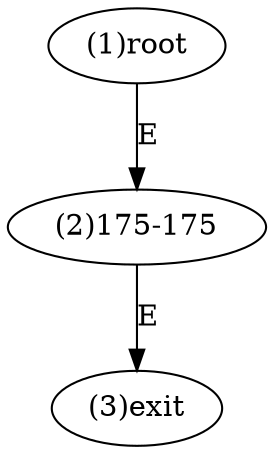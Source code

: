 digraph "" { 
1[ label="(1)root"];
2[ label="(2)175-175"];
3[ label="(3)exit"];
1->2[ label="E"];
2->3[ label="E"];
}